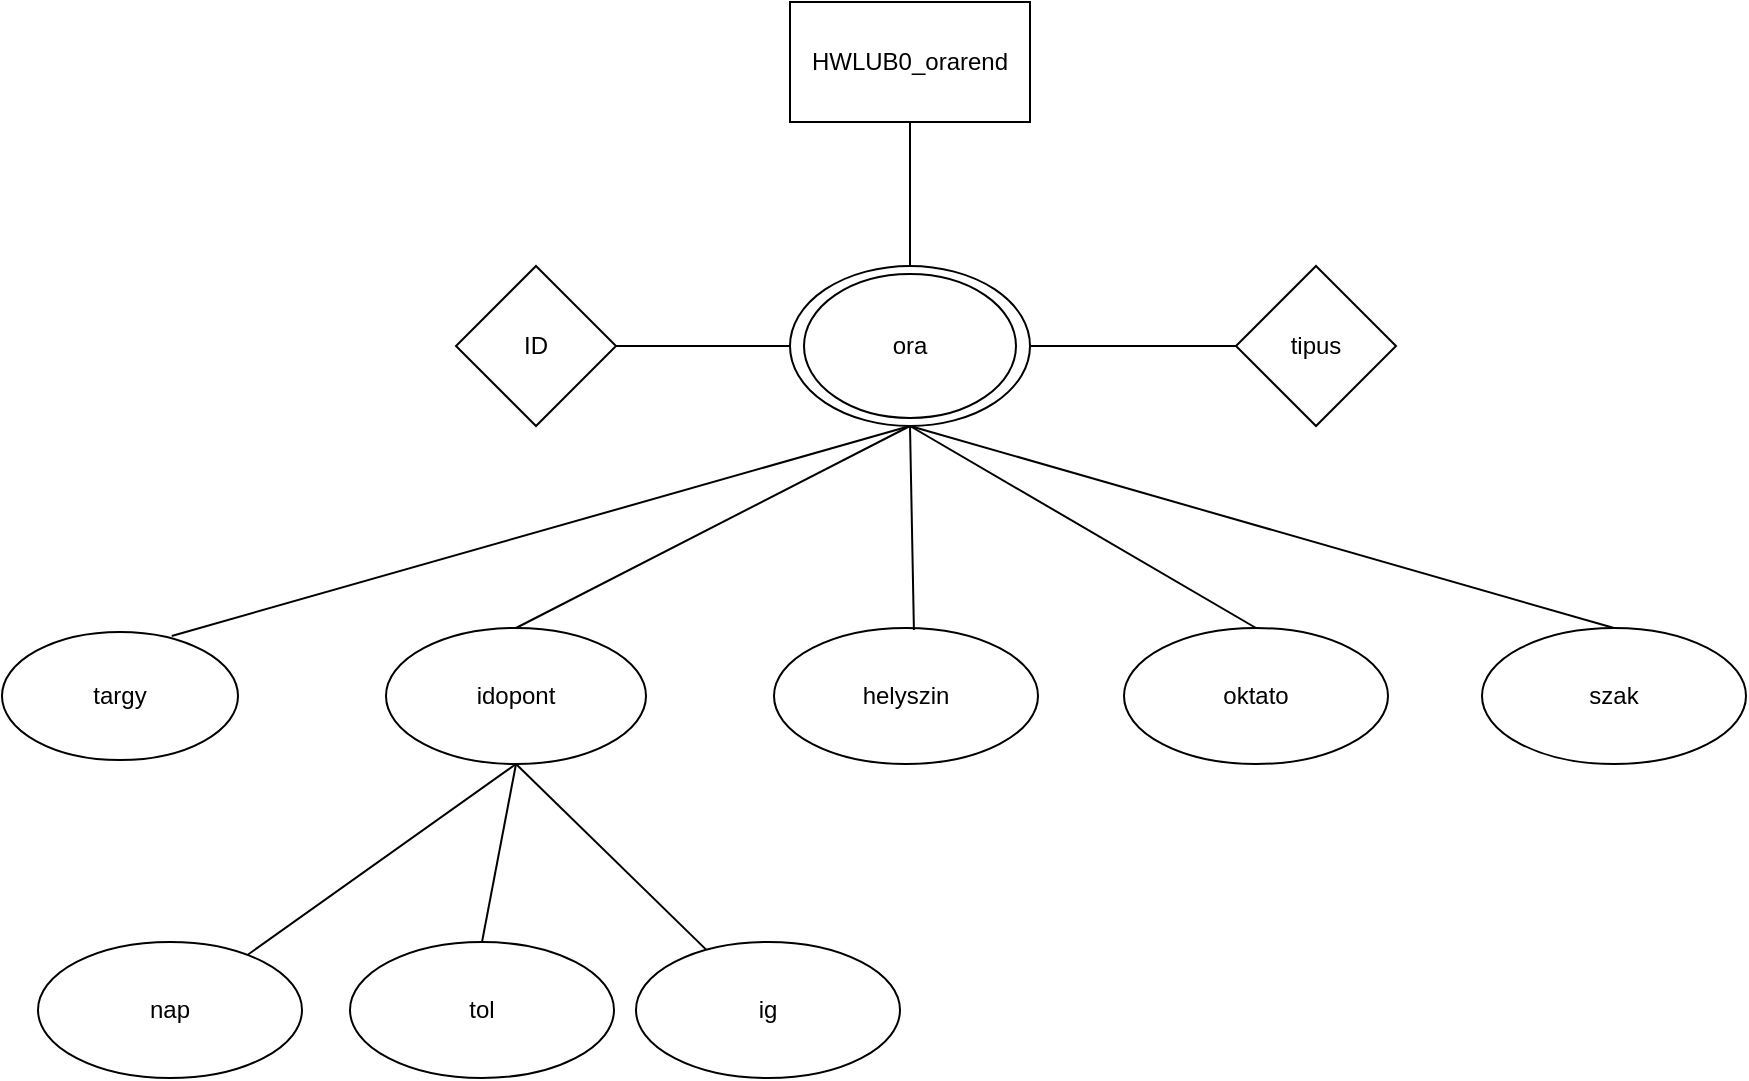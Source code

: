 <mxfile version="26.1.0">
  <diagram name="1 oldal" id="DDnRHMLyNOomL21jcbwn">
    <mxGraphModel dx="1442" dy="1331" grid="0" gridSize="10" guides="1" tooltips="1" connect="1" arrows="1" fold="1" page="0" pageScale="1" pageWidth="827" pageHeight="1169" math="0" shadow="0">
      <root>
        <mxCell id="0" />
        <mxCell id="1" parent="0" />
        <mxCell id="QRsG81JnR-2wK5V9ntbt-3" value="HWLUB0_orarend" style="rounded=0;whiteSpace=wrap;html=1;" vertex="1" parent="1">
          <mxGeometry x="341" y="-527" width="120" height="60" as="geometry" />
        </mxCell>
        <mxCell id="QRsG81JnR-2wK5V9ntbt-9" value="" style="endArrow=none;html=1;rounded=0;entryX=0.5;entryY=1;entryDx=0;entryDy=0;" edge="1" parent="1" source="QRsG81JnR-2wK5V9ntbt-11" target="QRsG81JnR-2wK5V9ntbt-3">
          <mxGeometry width="50" height="50" relative="1" as="geometry">
            <mxPoint x="396" y="-386" as="sourcePoint" />
            <mxPoint x="438" y="-472" as="targetPoint" />
          </mxGeometry>
        </mxCell>
        <mxCell id="QRsG81JnR-2wK5V9ntbt-11" value="Ora" style="ellipse;whiteSpace=wrap;html=1;" vertex="1" parent="1">
          <mxGeometry x="341" y="-395" width="120" height="80" as="geometry" />
        </mxCell>
        <mxCell id="QRsG81JnR-2wK5V9ntbt-16" value="" style="endArrow=none;html=1;rounded=0;exitX=0;exitY=0.5;exitDx=0;exitDy=0;" edge="1" parent="1" source="QRsG81JnR-2wK5V9ntbt-11" target="QRsG81JnR-2wK5V9ntbt-17">
          <mxGeometry width="50" height="50" relative="1" as="geometry">
            <mxPoint x="251" y="-355" as="sourcePoint" />
            <mxPoint x="341" y="-355" as="targetPoint" />
          </mxGeometry>
        </mxCell>
        <mxCell id="QRsG81JnR-2wK5V9ntbt-17" value="ID" style="rhombus;whiteSpace=wrap;html=1;" vertex="1" parent="1">
          <mxGeometry x="174" y="-395" width="80" height="80" as="geometry" />
        </mxCell>
        <mxCell id="QRsG81JnR-2wK5V9ntbt-22" value="tipus" style="rhombus;whiteSpace=wrap;html=1;" vertex="1" parent="1">
          <mxGeometry x="564" y="-395" width="80" height="80" as="geometry" />
        </mxCell>
        <mxCell id="QRsG81JnR-2wK5V9ntbt-24" value="targy" style="ellipse;whiteSpace=wrap;html=1;" vertex="1" parent="1">
          <mxGeometry x="-53" y="-212" width="118" height="64" as="geometry" />
        </mxCell>
        <mxCell id="QRsG81JnR-2wK5V9ntbt-25" value="idopont" style="ellipse;whiteSpace=wrap;html=1;" vertex="1" parent="1">
          <mxGeometry x="139" y="-214" width="130" height="68" as="geometry" />
        </mxCell>
        <mxCell id="QRsG81JnR-2wK5V9ntbt-26" value="helyszin" style="ellipse;whiteSpace=wrap;html=1;" vertex="1" parent="1">
          <mxGeometry x="333" y="-214" width="132" height="68" as="geometry" />
        </mxCell>
        <mxCell id="QRsG81JnR-2wK5V9ntbt-28" value="oktato" style="ellipse;whiteSpace=wrap;html=1;" vertex="1" parent="1">
          <mxGeometry x="508" y="-214" width="132" height="68" as="geometry" />
        </mxCell>
        <mxCell id="QRsG81JnR-2wK5V9ntbt-30" value="&lt;div&gt;szak&lt;/div&gt;" style="ellipse;whiteSpace=wrap;html=1;" vertex="1" parent="1">
          <mxGeometry x="687" y="-214" width="132" height="68" as="geometry" />
        </mxCell>
        <mxCell id="QRsG81JnR-2wK5V9ntbt-35" value="ora" style="ellipse;whiteSpace=wrap;html=1;" vertex="1" parent="1">
          <mxGeometry x="348" y="-391" width="106" height="72" as="geometry" />
        </mxCell>
        <mxCell id="QRsG81JnR-2wK5V9ntbt-50" value="" style="endArrow=none;html=1;rounded=0;exitX=0.5;exitY=0;exitDx=0;exitDy=0;entryX=0.5;entryY=1;entryDx=0;entryDy=0;" edge="1" parent="1" source="QRsG81JnR-2wK5V9ntbt-51" target="QRsG81JnR-2wK5V9ntbt-25">
          <mxGeometry width="50" height="50" relative="1" as="geometry">
            <mxPoint x="188" y="-53" as="sourcePoint" />
            <mxPoint x="185" y="-124" as="targetPoint" />
          </mxGeometry>
        </mxCell>
        <mxCell id="QRsG81JnR-2wK5V9ntbt-51" value="tol" style="ellipse;whiteSpace=wrap;html=1;" vertex="1" parent="1">
          <mxGeometry x="121" y="-57" width="132" height="68" as="geometry" />
        </mxCell>
        <mxCell id="QRsG81JnR-2wK5V9ntbt-52" value="nap" style="ellipse;whiteSpace=wrap;html=1;" vertex="1" parent="1">
          <mxGeometry x="-35" y="-57" width="132" height="68" as="geometry" />
        </mxCell>
        <mxCell id="QRsG81JnR-2wK5V9ntbt-53" value="ig" style="ellipse;whiteSpace=wrap;html=1;" vertex="1" parent="1">
          <mxGeometry x="264" y="-57" width="132" height="68" as="geometry" />
        </mxCell>
        <mxCell id="QRsG81JnR-2wK5V9ntbt-54" value="" style="endArrow=none;html=1;rounded=0;entryX=0.5;entryY=1;entryDx=0;entryDy=0;" edge="1" parent="1" source="QRsG81JnR-2wK5V9ntbt-52" target="QRsG81JnR-2wK5V9ntbt-25">
          <mxGeometry width="50" height="50" relative="1" as="geometry">
            <mxPoint x="101" y="-66" as="sourcePoint" />
            <mxPoint x="99" y="-133" as="targetPoint" />
          </mxGeometry>
        </mxCell>
        <mxCell id="QRsG81JnR-2wK5V9ntbt-55" value="" style="endArrow=none;html=1;rounded=0;entryX=0.5;entryY=1;entryDx=0;entryDy=0;" edge="1" parent="1" source="QRsG81JnR-2wK5V9ntbt-53" target="QRsG81JnR-2wK5V9ntbt-25">
          <mxGeometry width="50" height="50" relative="1" as="geometry">
            <mxPoint x="229" y="-74" as="sourcePoint" />
            <mxPoint x="279" y="-124" as="targetPoint" />
          </mxGeometry>
        </mxCell>
        <mxCell id="QRsG81JnR-2wK5V9ntbt-56" value="" style="endArrow=none;html=1;rounded=0;exitX=0.719;exitY=0.031;exitDx=0;exitDy=0;exitPerimeter=0;entryX=0.5;entryY=1;entryDx=0;entryDy=0;" edge="1" parent="1" source="QRsG81JnR-2wK5V9ntbt-24" target="QRsG81JnR-2wK5V9ntbt-11">
          <mxGeometry width="50" height="50" relative="1" as="geometry">
            <mxPoint x="26" y="-216" as="sourcePoint" />
            <mxPoint x="76" y="-266" as="targetPoint" />
          </mxGeometry>
        </mxCell>
        <mxCell id="QRsG81JnR-2wK5V9ntbt-57" value="" style="endArrow=none;html=1;rounded=0;entryX=0.5;entryY=1;entryDx=0;entryDy=0;exitX=0.53;exitY=0.015;exitDx=0;exitDy=0;exitPerimeter=0;" edge="1" parent="1" source="QRsG81JnR-2wK5V9ntbt-26" target="QRsG81JnR-2wK5V9ntbt-11">
          <mxGeometry width="50" height="50" relative="1" as="geometry">
            <mxPoint x="395" y="-222" as="sourcePoint" />
            <mxPoint x="432" y="-315" as="targetPoint" />
          </mxGeometry>
        </mxCell>
        <mxCell id="QRsG81JnR-2wK5V9ntbt-58" value="" style="endArrow=none;html=1;rounded=0;exitX=0.5;exitY=0;exitDx=0;exitDy=0;entryX=0.5;entryY=1;entryDx=0;entryDy=0;" edge="1" parent="1" source="QRsG81JnR-2wK5V9ntbt-25" target="QRsG81JnR-2wK5V9ntbt-11">
          <mxGeometry width="50" height="50" relative="1" as="geometry">
            <mxPoint x="234" y="-222" as="sourcePoint" />
            <mxPoint x="284" y="-272" as="targetPoint" />
          </mxGeometry>
        </mxCell>
        <mxCell id="QRsG81JnR-2wK5V9ntbt-59" value="" style="endArrow=none;html=1;rounded=0;exitX=0.5;exitY=0;exitDx=0;exitDy=0;entryX=0.5;entryY=1;entryDx=0;entryDy=0;" edge="1" parent="1" source="QRsG81JnR-2wK5V9ntbt-28" target="QRsG81JnR-2wK5V9ntbt-11">
          <mxGeometry width="50" height="50" relative="1" as="geometry">
            <mxPoint x="490" y="-260" as="sourcePoint" />
            <mxPoint x="540" y="-310" as="targetPoint" />
          </mxGeometry>
        </mxCell>
        <mxCell id="QRsG81JnR-2wK5V9ntbt-60" value="" style="endArrow=none;html=1;rounded=0;exitX=0.5;exitY=0;exitDx=0;exitDy=0;entryX=0.5;entryY=1;entryDx=0;entryDy=0;" edge="1" parent="1" source="QRsG81JnR-2wK5V9ntbt-30" target="QRsG81JnR-2wK5V9ntbt-11">
          <mxGeometry width="50" height="50" relative="1" as="geometry">
            <mxPoint x="633" y="-246" as="sourcePoint" />
            <mxPoint x="683" y="-296" as="targetPoint" />
          </mxGeometry>
        </mxCell>
        <mxCell id="QRsG81JnR-2wK5V9ntbt-62" value="" style="endArrow=none;html=1;rounded=0;exitX=1;exitY=0.5;exitDx=0;exitDy=0;entryX=0;entryY=0.5;entryDx=0;entryDy=0;" edge="1" parent="1" source="QRsG81JnR-2wK5V9ntbt-11" target="QRsG81JnR-2wK5V9ntbt-22">
          <mxGeometry width="50" height="50" relative="1" as="geometry">
            <mxPoint x="500" y="-352" as="sourcePoint" />
            <mxPoint x="550" y="-402" as="targetPoint" />
          </mxGeometry>
        </mxCell>
      </root>
    </mxGraphModel>
  </diagram>
</mxfile>
